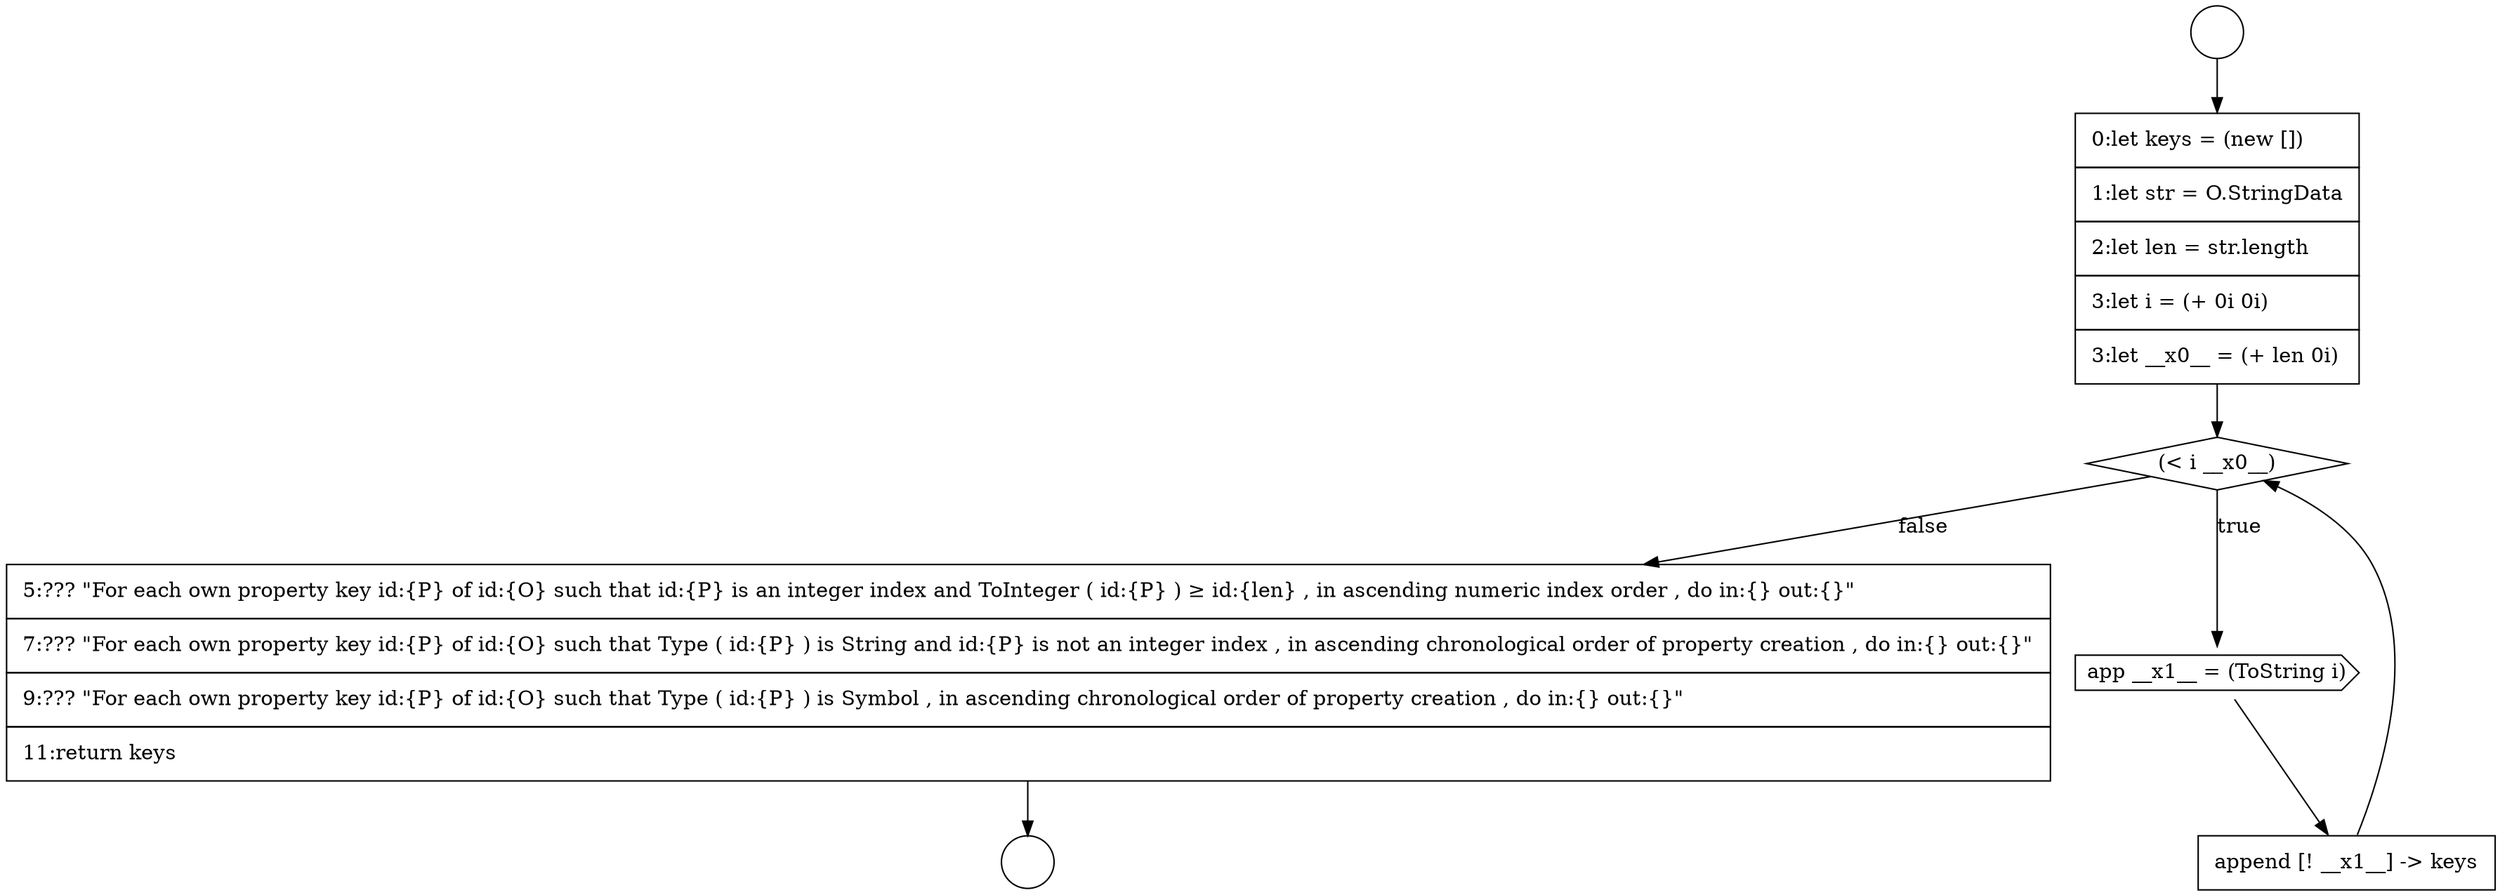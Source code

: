 digraph {
  node2260 [shape=none, margin=0, label=<<font color="black">
    <table border="0" cellborder="1" cellspacing="0" cellpadding="10">
      <tr><td align="left">5:??? &quot;For each own property key id:{P} of id:{O} such that id:{P} is an integer index and ToInteger ( id:{P} ) &ge; id:{len} , in ascending numeric index order , do in:{} out:{}&quot;</td></tr>
      <tr><td align="left">7:??? &quot;For each own property key id:{P} of id:{O} such that Type ( id:{P} ) is String and id:{P} is not an integer index , in ascending chronological order of property creation , do in:{} out:{}&quot;</td></tr>
      <tr><td align="left">9:??? &quot;For each own property key id:{P} of id:{O} such that Type ( id:{P} ) is Symbol , in ascending chronological order of property creation , do in:{} out:{}&quot;</td></tr>
      <tr><td align="left">11:return keys</td></tr>
    </table>
  </font>> color="black" fillcolor="white" style=filled]
  node2257 [shape=diamond, label=<<font color="black">(&lt; i __x0__)</font>> color="black" fillcolor="white" style=filled]
  node2256 [shape=none, margin=0, label=<<font color="black">
    <table border="0" cellborder="1" cellspacing="0" cellpadding="10">
      <tr><td align="left">0:let keys = (new [])</td></tr>
      <tr><td align="left">1:let str = O.StringData</td></tr>
      <tr><td align="left">2:let len = str.length</td></tr>
      <tr><td align="left">3:let i = (+ 0i 0i)</td></tr>
      <tr><td align="left">3:let __x0__ = (+ len 0i)</td></tr>
    </table>
  </font>> color="black" fillcolor="white" style=filled]
  node2259 [shape=none, margin=0, label=<<font color="black">
    <table border="0" cellborder="1" cellspacing="0" cellpadding="10">
      <tr><td align="left">append [! __x1__] -&gt; keys</td></tr>
    </table>
  </font>> color="black" fillcolor="white" style=filled]
  node2254 [shape=circle label=" " color="black" fillcolor="white" style=filled]
  node2258 [shape=cds, label=<<font color="black">app __x1__ = (ToString i)</font>> color="black" fillcolor="white" style=filled]
  node2255 [shape=circle label=" " color="black" fillcolor="white" style=filled]
  node2258 -> node2259 [ color="black"]
  node2254 -> node2256 [ color="black"]
  node2259 -> node2257 [ color="black"]
  node2260 -> node2255 [ color="black"]
  node2256 -> node2257 [ color="black"]
  node2257 -> node2258 [label=<<font color="black">true</font>> color="black"]
  node2257 -> node2260 [label=<<font color="black">false</font>> color="black"]
}
